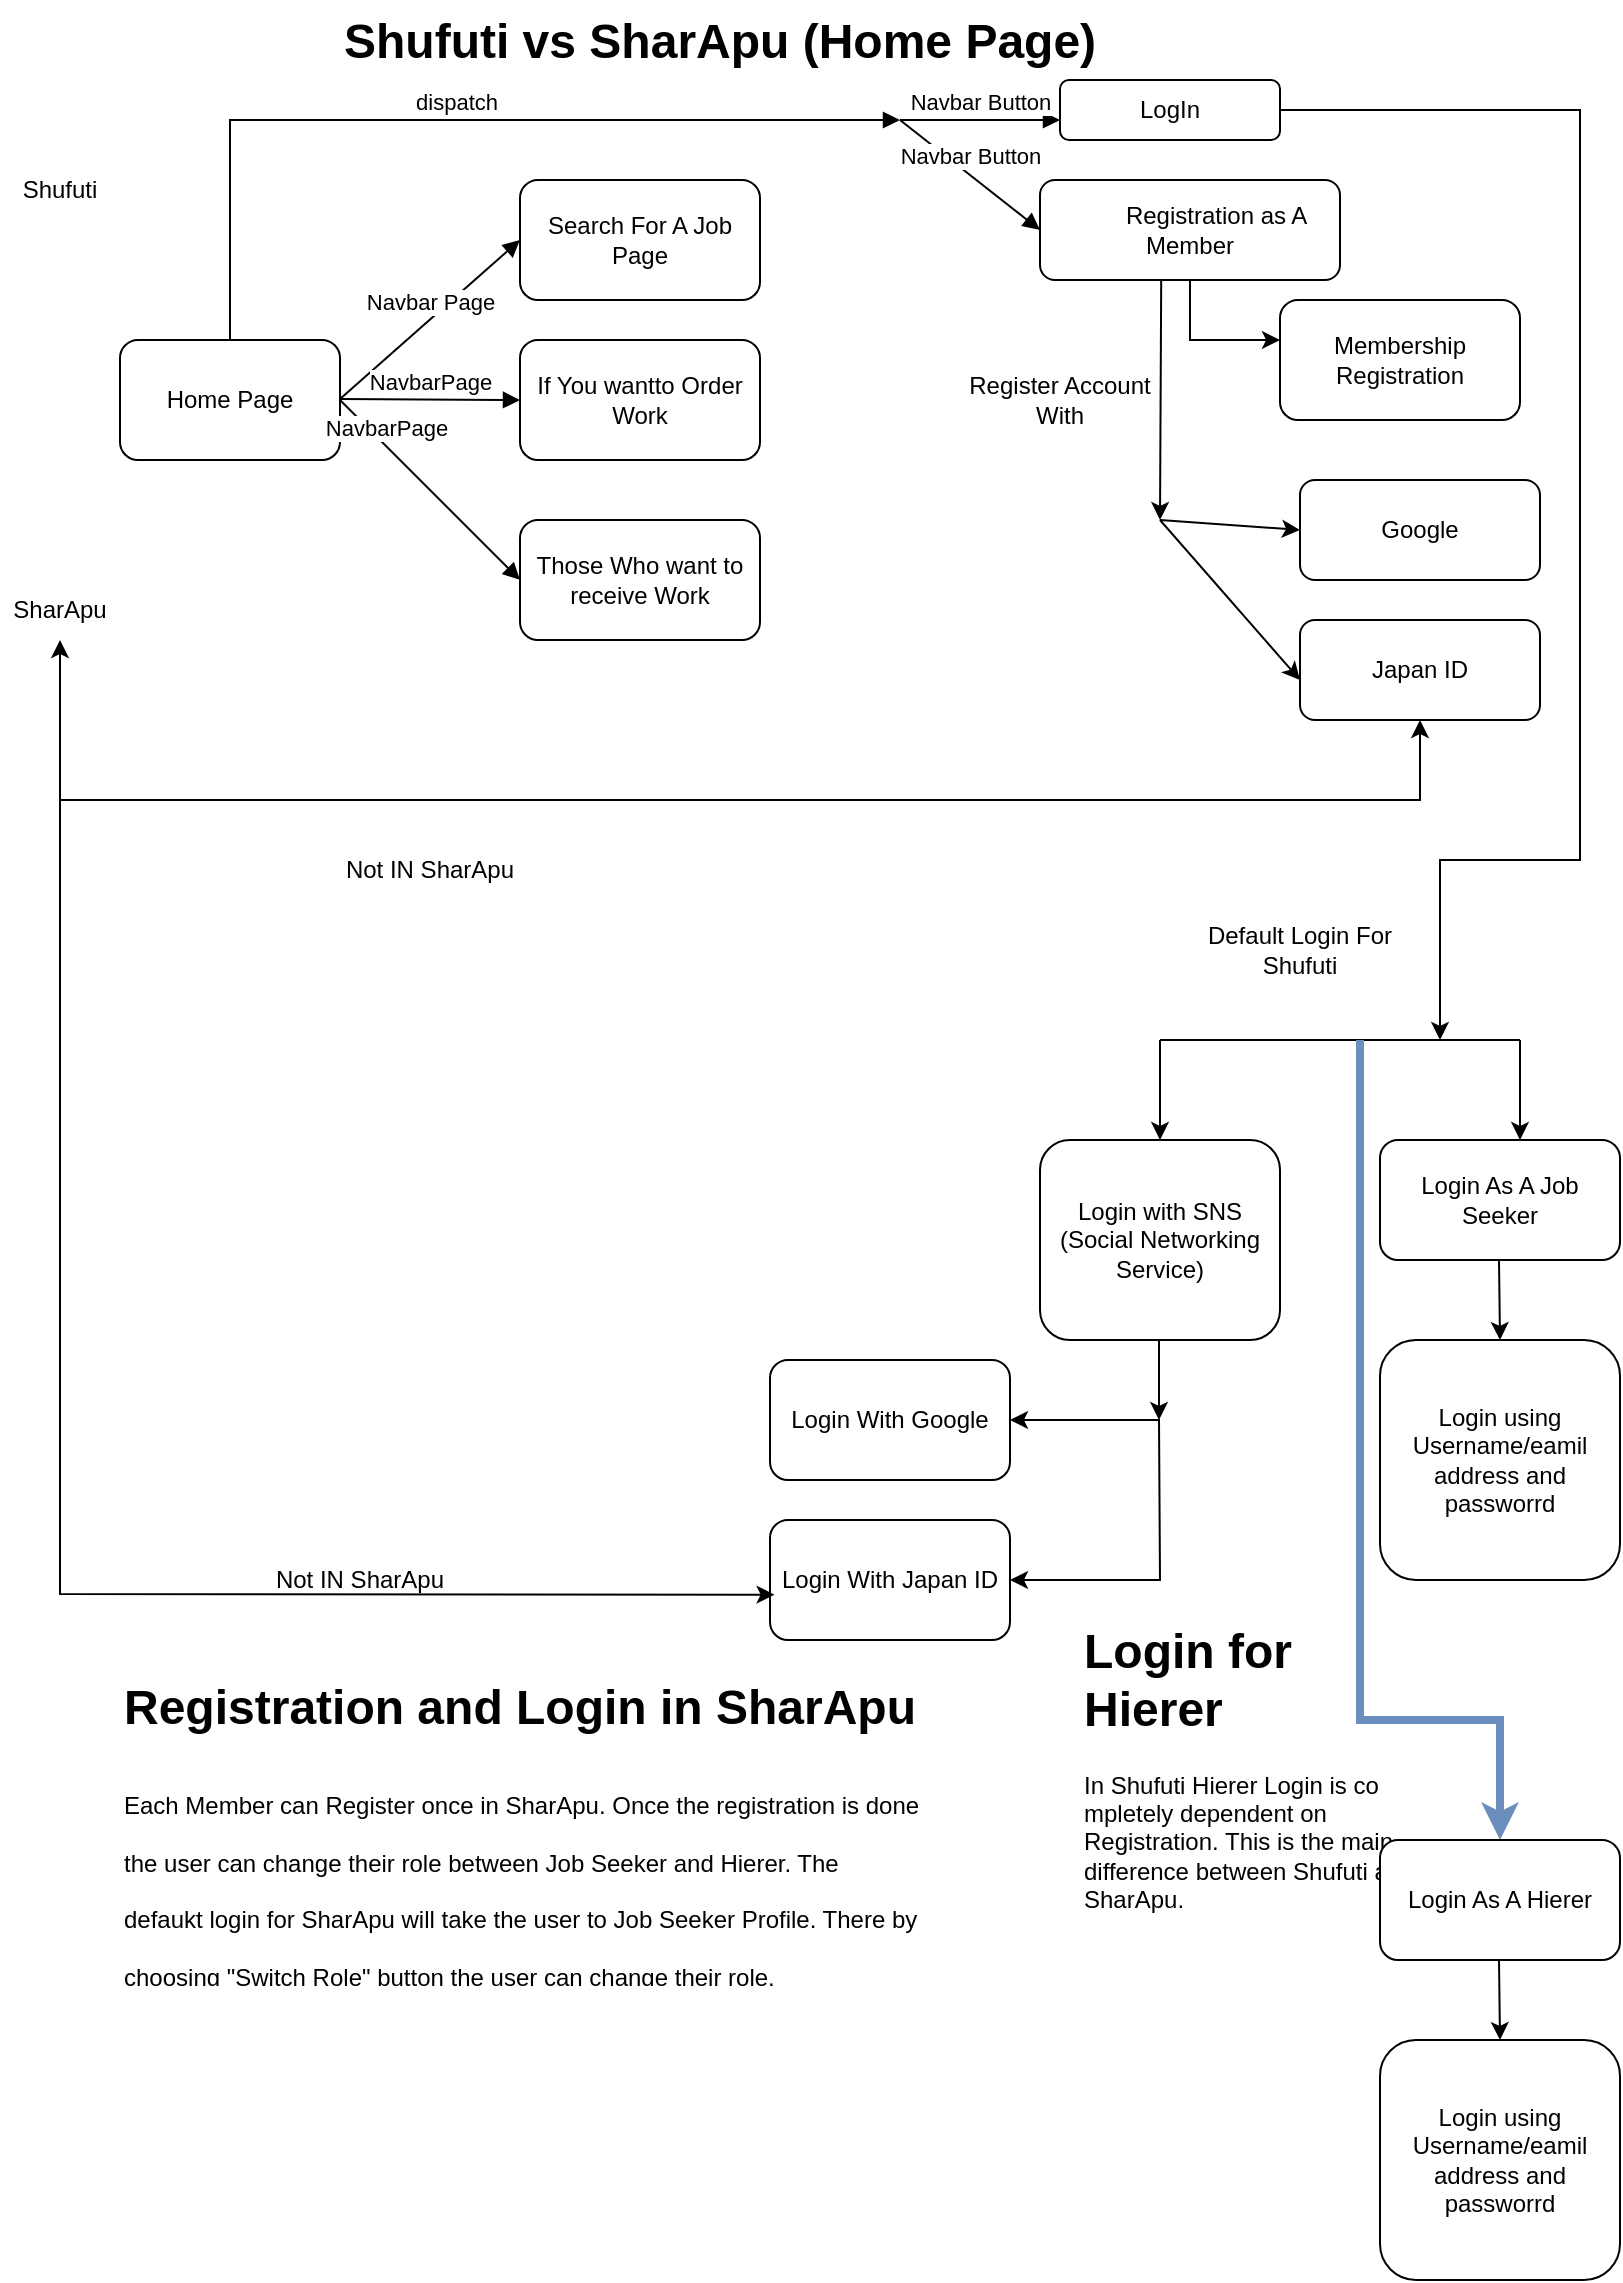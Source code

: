 <mxfile version="26.1.1">
  <diagram name="Page-1" id="lSGF1u1k3wypR4kYBdDz">
    <mxGraphModel dx="794" dy="3746" grid="1" gridSize="10" guides="1" tooltips="1" connect="1" arrows="1" fold="1" page="1" pageScale="1" pageWidth="850" pageHeight="1100" math="0" shadow="0">
      <root>
        <mxCell id="0" />
        <mxCell id="1" parent="0" />
        <mxCell id="CFbLDCY4ZLuh2Sqyp-87-1" value="Shufuti" style="text;html=1;align=center;verticalAlign=middle;whiteSpace=wrap;rounded=0;" parent="1" vertex="1">
          <mxGeometry x="40" y="-3190" width="60" height="30" as="geometry" />
        </mxCell>
        <mxCell id="CFbLDCY4ZLuh2Sqyp-87-2" value="SharApu" style="text;html=1;align=center;verticalAlign=middle;whiteSpace=wrap;rounded=0;" parent="1" vertex="1">
          <mxGeometry x="40" y="-2980" width="60" height="30" as="geometry" />
        </mxCell>
        <mxCell id="CFbLDCY4ZLuh2Sqyp-87-4" value="&lt;h1 style=&quot;margin-top: 0px;&quot;&gt;Shufuti vs SharApu (Home Page)&lt;/h1&gt;" style="text;html=1;whiteSpace=wrap;overflow=hidden;rounded=0;" parent="1" vertex="1">
          <mxGeometry x="210" y="-3270" width="390" height="40" as="geometry" />
        </mxCell>
        <mxCell id="CFbLDCY4ZLuh2Sqyp-87-5" value="Home Page" style="rounded=1;whiteSpace=wrap;html=1;" parent="1" vertex="1">
          <mxGeometry x="100" y="-3100" width="110" height="60" as="geometry" />
        </mxCell>
        <mxCell id="CFbLDCY4ZLuh2Sqyp-87-15" value="Search For A Job Page" style="rounded=1;whiteSpace=wrap;html=1;" parent="1" vertex="1">
          <mxGeometry x="300" y="-3180" width="120" height="60" as="geometry" />
        </mxCell>
        <mxCell id="CFbLDCY4ZLuh2Sqyp-87-16" value="If You wantto Order Work" style="rounded=1;whiteSpace=wrap;html=1;" parent="1" vertex="1">
          <mxGeometry x="300" y="-3100" width="120" height="60" as="geometry" />
        </mxCell>
        <mxCell id="CFbLDCY4ZLuh2Sqyp-87-17" value="Those Who want to receive Work" style="rounded=1;whiteSpace=wrap;html=1;" parent="1" vertex="1">
          <mxGeometry x="300" y="-3010" width="120" height="60" as="geometry" />
        </mxCell>
        <mxCell id="CFbLDCY4ZLuh2Sqyp-87-21" value="Navbar Page" style="html=1;verticalAlign=bottom;endArrow=block;curved=0;rounded=0;entryX=0;entryY=0.5;entryDx=0;entryDy=0;" parent="1" target="CFbLDCY4ZLuh2Sqyp-87-15" edge="1">
          <mxGeometry width="80" relative="1" as="geometry">
            <mxPoint x="210" y="-3070.5" as="sourcePoint" />
            <mxPoint x="290" y="-3070.5" as="targetPoint" />
          </mxGeometry>
        </mxCell>
        <mxCell id="CFbLDCY4ZLuh2Sqyp-87-23" value="NavbarPage" style="html=1;verticalAlign=bottom;endArrow=block;curved=0;rounded=0;entryX=0;entryY=0.5;entryDx=0;entryDy=0;" parent="1" target="CFbLDCY4ZLuh2Sqyp-87-16" edge="1">
          <mxGeometry width="80" relative="1" as="geometry">
            <mxPoint x="210" y="-3070.5" as="sourcePoint" />
            <mxPoint x="290" y="-3070.5" as="targetPoint" />
            <mxPoint as="offset" />
          </mxGeometry>
        </mxCell>
        <mxCell id="CFbLDCY4ZLuh2Sqyp-87-28" value="NavbarPage" style="html=1;verticalAlign=bottom;endArrow=block;curved=0;rounded=0;entryX=0;entryY=0.5;entryDx=0;entryDy=0;exitX=1;exitY=0.5;exitDx=0;exitDy=0;" parent="1" source="CFbLDCY4ZLuh2Sqyp-87-5" target="CFbLDCY4ZLuh2Sqyp-87-17" edge="1">
          <mxGeometry x="-0.5" width="80" relative="1" as="geometry">
            <mxPoint x="220" y="-3070" as="sourcePoint" />
            <mxPoint x="410" y="-3070" as="targetPoint" />
            <Array as="points" />
            <mxPoint as="offset" />
          </mxGeometry>
        </mxCell>
        <mxCell id="CFbLDCY4ZLuh2Sqyp-87-30" value="dispatch" style="html=1;verticalAlign=bottom;endArrow=block;curved=0;rounded=0;exitX=0.5;exitY=0;exitDx=0;exitDy=0;" parent="1" source="CFbLDCY4ZLuh2Sqyp-87-5" edge="1">
          <mxGeometry width="80" relative="1" as="geometry">
            <mxPoint x="110" y="-3150" as="sourcePoint" />
            <mxPoint x="490" y="-3210" as="targetPoint" />
            <Array as="points">
              <mxPoint x="155" y="-3210" />
              <mxPoint x="330" y="-3210" />
            </Array>
          </mxGeometry>
        </mxCell>
        <mxCell id="CFbLDCY4ZLuh2Sqyp-87-33" value="Navbar Button" style="html=1;verticalAlign=bottom;endArrow=block;curved=0;rounded=0;" parent="1" edge="1">
          <mxGeometry width="80" relative="1" as="geometry">
            <mxPoint x="490" y="-3210" as="sourcePoint" />
            <mxPoint x="570" y="-3210" as="targetPoint" />
          </mxGeometry>
        </mxCell>
        <mxCell id="CFbLDCY4ZLuh2Sqyp-87-34" value="Navbar Button" style="html=1;verticalAlign=bottom;endArrow=block;curved=0;rounded=0;entryX=0;entryY=0.5;entryDx=0;entryDy=0;" parent="1" target="CFbLDCY4ZLuh2Sqyp-87-37" edge="1">
          <mxGeometry width="80" relative="1" as="geometry">
            <mxPoint x="490" y="-3210" as="sourcePoint" />
            <mxPoint x="570" y="-3170" as="targetPoint" />
          </mxGeometry>
        </mxCell>
        <mxCell id="CFbLDCY4ZLuh2Sqyp-87-35" value="LogIn" style="rounded=1;whiteSpace=wrap;html=1;" parent="1" vertex="1">
          <mxGeometry x="570" y="-3230" width="110" height="30" as="geometry" />
        </mxCell>
        <mxCell id="CFbLDCY4ZLuh2Sqyp-87-37" value="&lt;span style=&quot;white-space: pre;&quot;&gt;&#x9;&lt;/span&gt;Registration as A Member" style="rounded=1;whiteSpace=wrap;html=1;" parent="1" vertex="1">
          <mxGeometry x="560" y="-3180" width="150" height="50" as="geometry" />
        </mxCell>
        <mxCell id="LYz6bHiGzQ8iUIDvPR2v-1" value="" style="endArrow=classic;html=1;rounded=0;exitX=0.5;exitY=1;exitDx=0;exitDy=0;" parent="1" source="CFbLDCY4ZLuh2Sqyp-87-37" edge="1">
          <mxGeometry width="50" height="50" relative="1" as="geometry">
            <mxPoint x="630" y="-3070" as="sourcePoint" />
            <mxPoint x="680" y="-3100" as="targetPoint" />
            <Array as="points">
              <mxPoint x="635" y="-3100" />
            </Array>
          </mxGeometry>
        </mxCell>
        <mxCell id="LYz6bHiGzQ8iUIDvPR2v-3" value="Membership Registration" style="rounded=1;whiteSpace=wrap;html=1;" parent="1" vertex="1">
          <mxGeometry x="680" y="-3120" width="120" height="60" as="geometry" />
        </mxCell>
        <mxCell id="LYz6bHiGzQ8iUIDvPR2v-8" value="Google" style="rounded=1;whiteSpace=wrap;html=1;" parent="1" vertex="1">
          <mxGeometry x="690" y="-3030" width="120" height="50" as="geometry" />
        </mxCell>
        <mxCell id="LYz6bHiGzQ8iUIDvPR2v-10" value="Japan ID" style="rounded=1;whiteSpace=wrap;html=1;" parent="1" vertex="1">
          <mxGeometry x="690" y="-2960" width="120" height="50" as="geometry" />
        </mxCell>
        <mxCell id="LYz6bHiGzQ8iUIDvPR2v-11" value="" style="endArrow=classic;html=1;rounded=0;exitX=0.404;exitY=1;exitDx=0;exitDy=0;exitPerimeter=0;" parent="1" source="CFbLDCY4ZLuh2Sqyp-87-37" edge="1">
          <mxGeometry width="50" height="50" relative="1" as="geometry">
            <mxPoint x="640" y="-3100" as="sourcePoint" />
            <mxPoint x="620" y="-3010" as="targetPoint" />
          </mxGeometry>
        </mxCell>
        <mxCell id="LYz6bHiGzQ8iUIDvPR2v-12" value="" style="endArrow=classic;html=1;rounded=0;entryX=0;entryY=0.5;entryDx=0;entryDy=0;" parent="1" target="LYz6bHiGzQ8iUIDvPR2v-8" edge="1">
          <mxGeometry width="50" height="50" relative="1" as="geometry">
            <mxPoint x="620" y="-3010" as="sourcePoint" />
            <mxPoint x="680" y="-3005" as="targetPoint" />
          </mxGeometry>
        </mxCell>
        <mxCell id="LYz6bHiGzQ8iUIDvPR2v-13" value="" style="endArrow=classic;html=1;rounded=0;entryX=0;entryY=0.6;entryDx=0;entryDy=0;entryPerimeter=0;" parent="1" target="LYz6bHiGzQ8iUIDvPR2v-10" edge="1">
          <mxGeometry width="50" height="50" relative="1" as="geometry">
            <mxPoint x="620" y="-3010" as="sourcePoint" />
            <mxPoint x="680" y="-2940" as="targetPoint" />
          </mxGeometry>
        </mxCell>
        <mxCell id="LYz6bHiGzQ8iUIDvPR2v-14" value="Register Account With" style="text;html=1;align=center;verticalAlign=middle;whiteSpace=wrap;rounded=0;" parent="1" vertex="1">
          <mxGeometry x="510" y="-3085" width="120" height="30" as="geometry" />
        </mxCell>
        <mxCell id="LYz6bHiGzQ8iUIDvPR2v-15" value="" style="endArrow=classic;html=1;rounded=0;" parent="1" edge="1">
          <mxGeometry width="50" height="50" relative="1" as="geometry">
            <mxPoint x="70" y="-2870" as="sourcePoint" />
            <mxPoint x="750" y="-2910" as="targetPoint" />
            <Array as="points">
              <mxPoint x="750" y="-2870" />
            </Array>
          </mxGeometry>
        </mxCell>
        <mxCell id="LYz6bHiGzQ8iUIDvPR2v-16" value="" style="endArrow=classic;html=1;rounded=0;entryX=0.5;entryY=1;entryDx=0;entryDy=0;" parent="1" target="CFbLDCY4ZLuh2Sqyp-87-2" edge="1">
          <mxGeometry width="50" height="50" relative="1" as="geometry">
            <mxPoint x="70" y="-2870" as="sourcePoint" />
            <mxPoint x="180" y="-2900" as="targetPoint" />
          </mxGeometry>
        </mxCell>
        <mxCell id="LYz6bHiGzQ8iUIDvPR2v-17" value="Not IN SharApu" style="text;html=1;align=center;verticalAlign=middle;whiteSpace=wrap;rounded=0;" parent="1" vertex="1">
          <mxGeometry x="200" y="-2850" width="110" height="30" as="geometry" />
        </mxCell>
        <mxCell id="LYz6bHiGzQ8iUIDvPR2v-18" value="" style="endArrow=classic;html=1;rounded=0;exitX=1;exitY=0.5;exitDx=0;exitDy=0;" parent="1" source="CFbLDCY4ZLuh2Sqyp-87-35" edge="1">
          <mxGeometry width="50" height="50" relative="1" as="geometry">
            <mxPoint x="740" y="-3210" as="sourcePoint" />
            <mxPoint x="760" y="-2750" as="targetPoint" />
            <Array as="points">
              <mxPoint x="830" y="-3215" />
              <mxPoint x="830" y="-2890" />
              <mxPoint x="830" y="-2840" />
              <mxPoint x="760" y="-2840" />
            </Array>
          </mxGeometry>
        </mxCell>
        <mxCell id="LYz6bHiGzQ8iUIDvPR2v-19" value="Default Login For Shufuti" style="text;html=1;align=center;verticalAlign=middle;whiteSpace=wrap;rounded=0;" parent="1" vertex="1">
          <mxGeometry x="630" y="-2810" width="120" height="30" as="geometry" />
        </mxCell>
        <mxCell id="LYz6bHiGzQ8iUIDvPR2v-21" value="" style="endArrow=classic;html=1;rounded=0;" parent="1" edge="1">
          <mxGeometry width="50" height="50" relative="1" as="geometry">
            <mxPoint x="800" y="-2750" as="sourcePoint" />
            <mxPoint x="800" y="-2700" as="targetPoint" />
          </mxGeometry>
        </mxCell>
        <mxCell id="LYz6bHiGzQ8iUIDvPR2v-24" value="" style="endArrow=none;html=1;rounded=0;" parent="1" edge="1">
          <mxGeometry width="50" height="50" relative="1" as="geometry">
            <mxPoint x="620" y="-2750" as="sourcePoint" />
            <mxPoint x="800" y="-2750" as="targetPoint" />
          </mxGeometry>
        </mxCell>
        <mxCell id="LYz6bHiGzQ8iUIDvPR2v-25" value="" style="endArrow=classic;html=1;rounded=0;" parent="1" edge="1">
          <mxGeometry width="50" height="50" relative="1" as="geometry">
            <mxPoint x="620" y="-2750" as="sourcePoint" />
            <mxPoint x="620" y="-2700" as="targetPoint" />
          </mxGeometry>
        </mxCell>
        <mxCell id="LYz6bHiGzQ8iUIDvPR2v-26" value="Login As A Job Seeker" style="rounded=1;whiteSpace=wrap;html=1;" parent="1" vertex="1">
          <mxGeometry x="730" y="-2700" width="120" height="60" as="geometry" />
        </mxCell>
        <mxCell id="LYz6bHiGzQ8iUIDvPR2v-28" value="Login using Username/eamil address and passworrd" style="rounded=1;whiteSpace=wrap;html=1;" parent="1" vertex="1">
          <mxGeometry x="730" y="-2600" width="120" height="120" as="geometry" />
        </mxCell>
        <mxCell id="LYz6bHiGzQ8iUIDvPR2v-29" value="" style="endArrow=classic;html=1;rounded=0;entryX=0.5;entryY=0;entryDx=0;entryDy=0;" parent="1" target="LYz6bHiGzQ8iUIDvPR2v-28" edge="1">
          <mxGeometry width="50" height="50" relative="1" as="geometry">
            <mxPoint x="789.5" y="-2640" as="sourcePoint" />
            <mxPoint x="789.5" y="-2610" as="targetPoint" />
          </mxGeometry>
        </mxCell>
        <mxCell id="LYz6bHiGzQ8iUIDvPR2v-30" value="Login with SNS (Social Networking Service)" style="rounded=1;whiteSpace=wrap;html=1;" parent="1" vertex="1">
          <mxGeometry x="560" y="-2700" width="120" height="100" as="geometry" />
        </mxCell>
        <mxCell id="LYz6bHiGzQ8iUIDvPR2v-31" value="" style="endArrow=classic;html=1;rounded=0;" parent="1" edge="1">
          <mxGeometry width="50" height="50" relative="1" as="geometry">
            <mxPoint x="619.5" y="-2600" as="sourcePoint" />
            <mxPoint x="619.5" y="-2560" as="targetPoint" />
          </mxGeometry>
        </mxCell>
        <mxCell id="LYz6bHiGzQ8iUIDvPR2v-32" value="" style="endArrow=classic;html=1;rounded=0;entryX=1;entryY=0.5;entryDx=0;entryDy=0;" parent="1" edge="1" target="LYz6bHiGzQ8iUIDvPR2v-34">
          <mxGeometry width="50" height="50" relative="1" as="geometry">
            <mxPoint x="620" y="-2560" as="sourcePoint" />
            <mxPoint x="550" y="-2560" as="targetPoint" />
          </mxGeometry>
        </mxCell>
        <mxCell id="LYz6bHiGzQ8iUIDvPR2v-33" value="" style="endArrow=classic;html=1;rounded=0;entryX=1;entryY=0.5;entryDx=0;entryDy=0;" parent="1" target="LYz6bHiGzQ8iUIDvPR2v-35" edge="1">
          <mxGeometry width="50" height="50" relative="1" as="geometry">
            <mxPoint x="619.5" y="-2560" as="sourcePoint" />
            <mxPoint x="550" y="-2500" as="targetPoint" />
            <Array as="points">
              <mxPoint x="620" y="-2480" />
            </Array>
          </mxGeometry>
        </mxCell>
        <mxCell id="LYz6bHiGzQ8iUIDvPR2v-34" value="Login With Google" style="rounded=1;whiteSpace=wrap;html=1;" parent="1" vertex="1">
          <mxGeometry x="425" y="-2590" width="120" height="60" as="geometry" />
        </mxCell>
        <mxCell id="LYz6bHiGzQ8iUIDvPR2v-35" value="Login With Japan ID" style="rounded=1;whiteSpace=wrap;html=1;" parent="1" vertex="1">
          <mxGeometry x="425" y="-2510" width="120" height="60" as="geometry" />
        </mxCell>
        <mxCell id="7Wn31qUXqN-l_yLnbQtK-1" value="" style="endArrow=classic;html=1;rounded=0;entryX=0.019;entryY=0.622;entryDx=0;entryDy=0;entryPerimeter=0;" edge="1" parent="1" target="LYz6bHiGzQ8iUIDvPR2v-35">
          <mxGeometry width="50" height="50" relative="1" as="geometry">
            <mxPoint x="70" y="-2870" as="sourcePoint" />
            <mxPoint x="70" y="-2470" as="targetPoint" />
            <Array as="points">
              <mxPoint x="70" y="-2473" />
            </Array>
          </mxGeometry>
        </mxCell>
        <mxCell id="7Wn31qUXqN-l_yLnbQtK-2" value="Not IN SharApu" style="text;html=1;align=center;verticalAlign=middle;whiteSpace=wrap;rounded=0;" vertex="1" parent="1">
          <mxGeometry x="160" y="-2495" width="120" height="30" as="geometry" />
        </mxCell>
        <mxCell id="7Wn31qUXqN-l_yLnbQtK-4" value="&lt;h1 style=&quot;margin-top: 0px;&quot;&gt;Login for Hierer&lt;/h1&gt;&lt;p&gt;In Shufuti Hierer Login is co mpletely dependent on Registration. This is the main difference between Shufuti and SharApu.&lt;/p&gt;" style="text;html=1;whiteSpace=wrap;overflow=hidden;rounded=0;" vertex="1" parent="1">
          <mxGeometry x="580" y="-2465" width="180" height="175" as="geometry" />
        </mxCell>
        <mxCell id="7Wn31qUXqN-l_yLnbQtK-5" value="" style="endArrow=classic;html=1;rounded=0;fillColor=#dae8fc;strokeColor=#6c8ebf;strokeWidth=4;" edge="1" parent="1">
          <mxGeometry width="50" height="50" relative="1" as="geometry">
            <mxPoint x="720" y="-2750" as="sourcePoint" />
            <mxPoint x="790" y="-2350" as="targetPoint" />
            <Array as="points">
              <mxPoint x="720" y="-2410" />
              <mxPoint x="790" y="-2410" />
            </Array>
          </mxGeometry>
        </mxCell>
        <mxCell id="7Wn31qUXqN-l_yLnbQtK-7" value="Login As A Hierer" style="rounded=1;whiteSpace=wrap;html=1;" vertex="1" parent="1">
          <mxGeometry x="730" y="-2350" width="120" height="60" as="geometry" />
        </mxCell>
        <mxCell id="7Wn31qUXqN-l_yLnbQtK-8" value="" style="endArrow=classic;html=1;rounded=0;entryX=0.5;entryY=0;entryDx=0;entryDy=0;" edge="1" parent="1">
          <mxGeometry width="50" height="50" relative="1" as="geometry">
            <mxPoint x="789.5" y="-2290" as="sourcePoint" />
            <mxPoint x="790" y="-2250" as="targetPoint" />
          </mxGeometry>
        </mxCell>
        <mxCell id="7Wn31qUXqN-l_yLnbQtK-9" value="Login using Username/eamil address and passworrd" style="rounded=1;whiteSpace=wrap;html=1;" vertex="1" parent="1">
          <mxGeometry x="730" y="-2250" width="120" height="120" as="geometry" />
        </mxCell>
        <mxCell id="7Wn31qUXqN-l_yLnbQtK-11" value="&lt;h1 style=&quot;margin-top: 0px;&quot;&gt;Registration and Login in SharApu&lt;/h1&gt;&lt;h1 style=&quot;margin-top: 0px;&quot;&gt;&lt;span style=&quot;font-size: 12px; font-weight: 400;&quot;&gt;Each Member can Register once in SharApu. Once the registration is done the user can change their role between Job Seeker and Hierer. The defaukt login for SharApu will take the user to Job Seeker Profile. There by choosing &quot;Switch Role&quot; button the user can change their role.&lt;/span&gt;&lt;/h1&gt;" style="text;html=1;whiteSpace=wrap;overflow=hidden;rounded=0;" vertex="1" parent="1">
          <mxGeometry x="100" y="-2437" width="400" height="157" as="geometry" />
        </mxCell>
      </root>
    </mxGraphModel>
  </diagram>
</mxfile>
